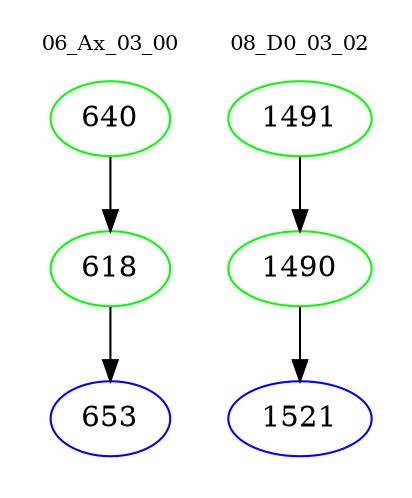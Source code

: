 digraph{
subgraph cluster_0 {
color = white
label = "06_Ax_03_00";
fontsize=10;
T0_640 [label="640", color="green"]
T0_640 -> T0_618 [color="black"]
T0_618 [label="618", color="green"]
T0_618 -> T0_653 [color="black"]
T0_653 [label="653", color="blue"]
}
subgraph cluster_1 {
color = white
label = "08_D0_03_02";
fontsize=10;
T1_1491 [label="1491", color="green"]
T1_1491 -> T1_1490 [color="black"]
T1_1490 [label="1490", color="green"]
T1_1490 -> T1_1521 [color="black"]
T1_1521 [label="1521", color="blue"]
}
}
